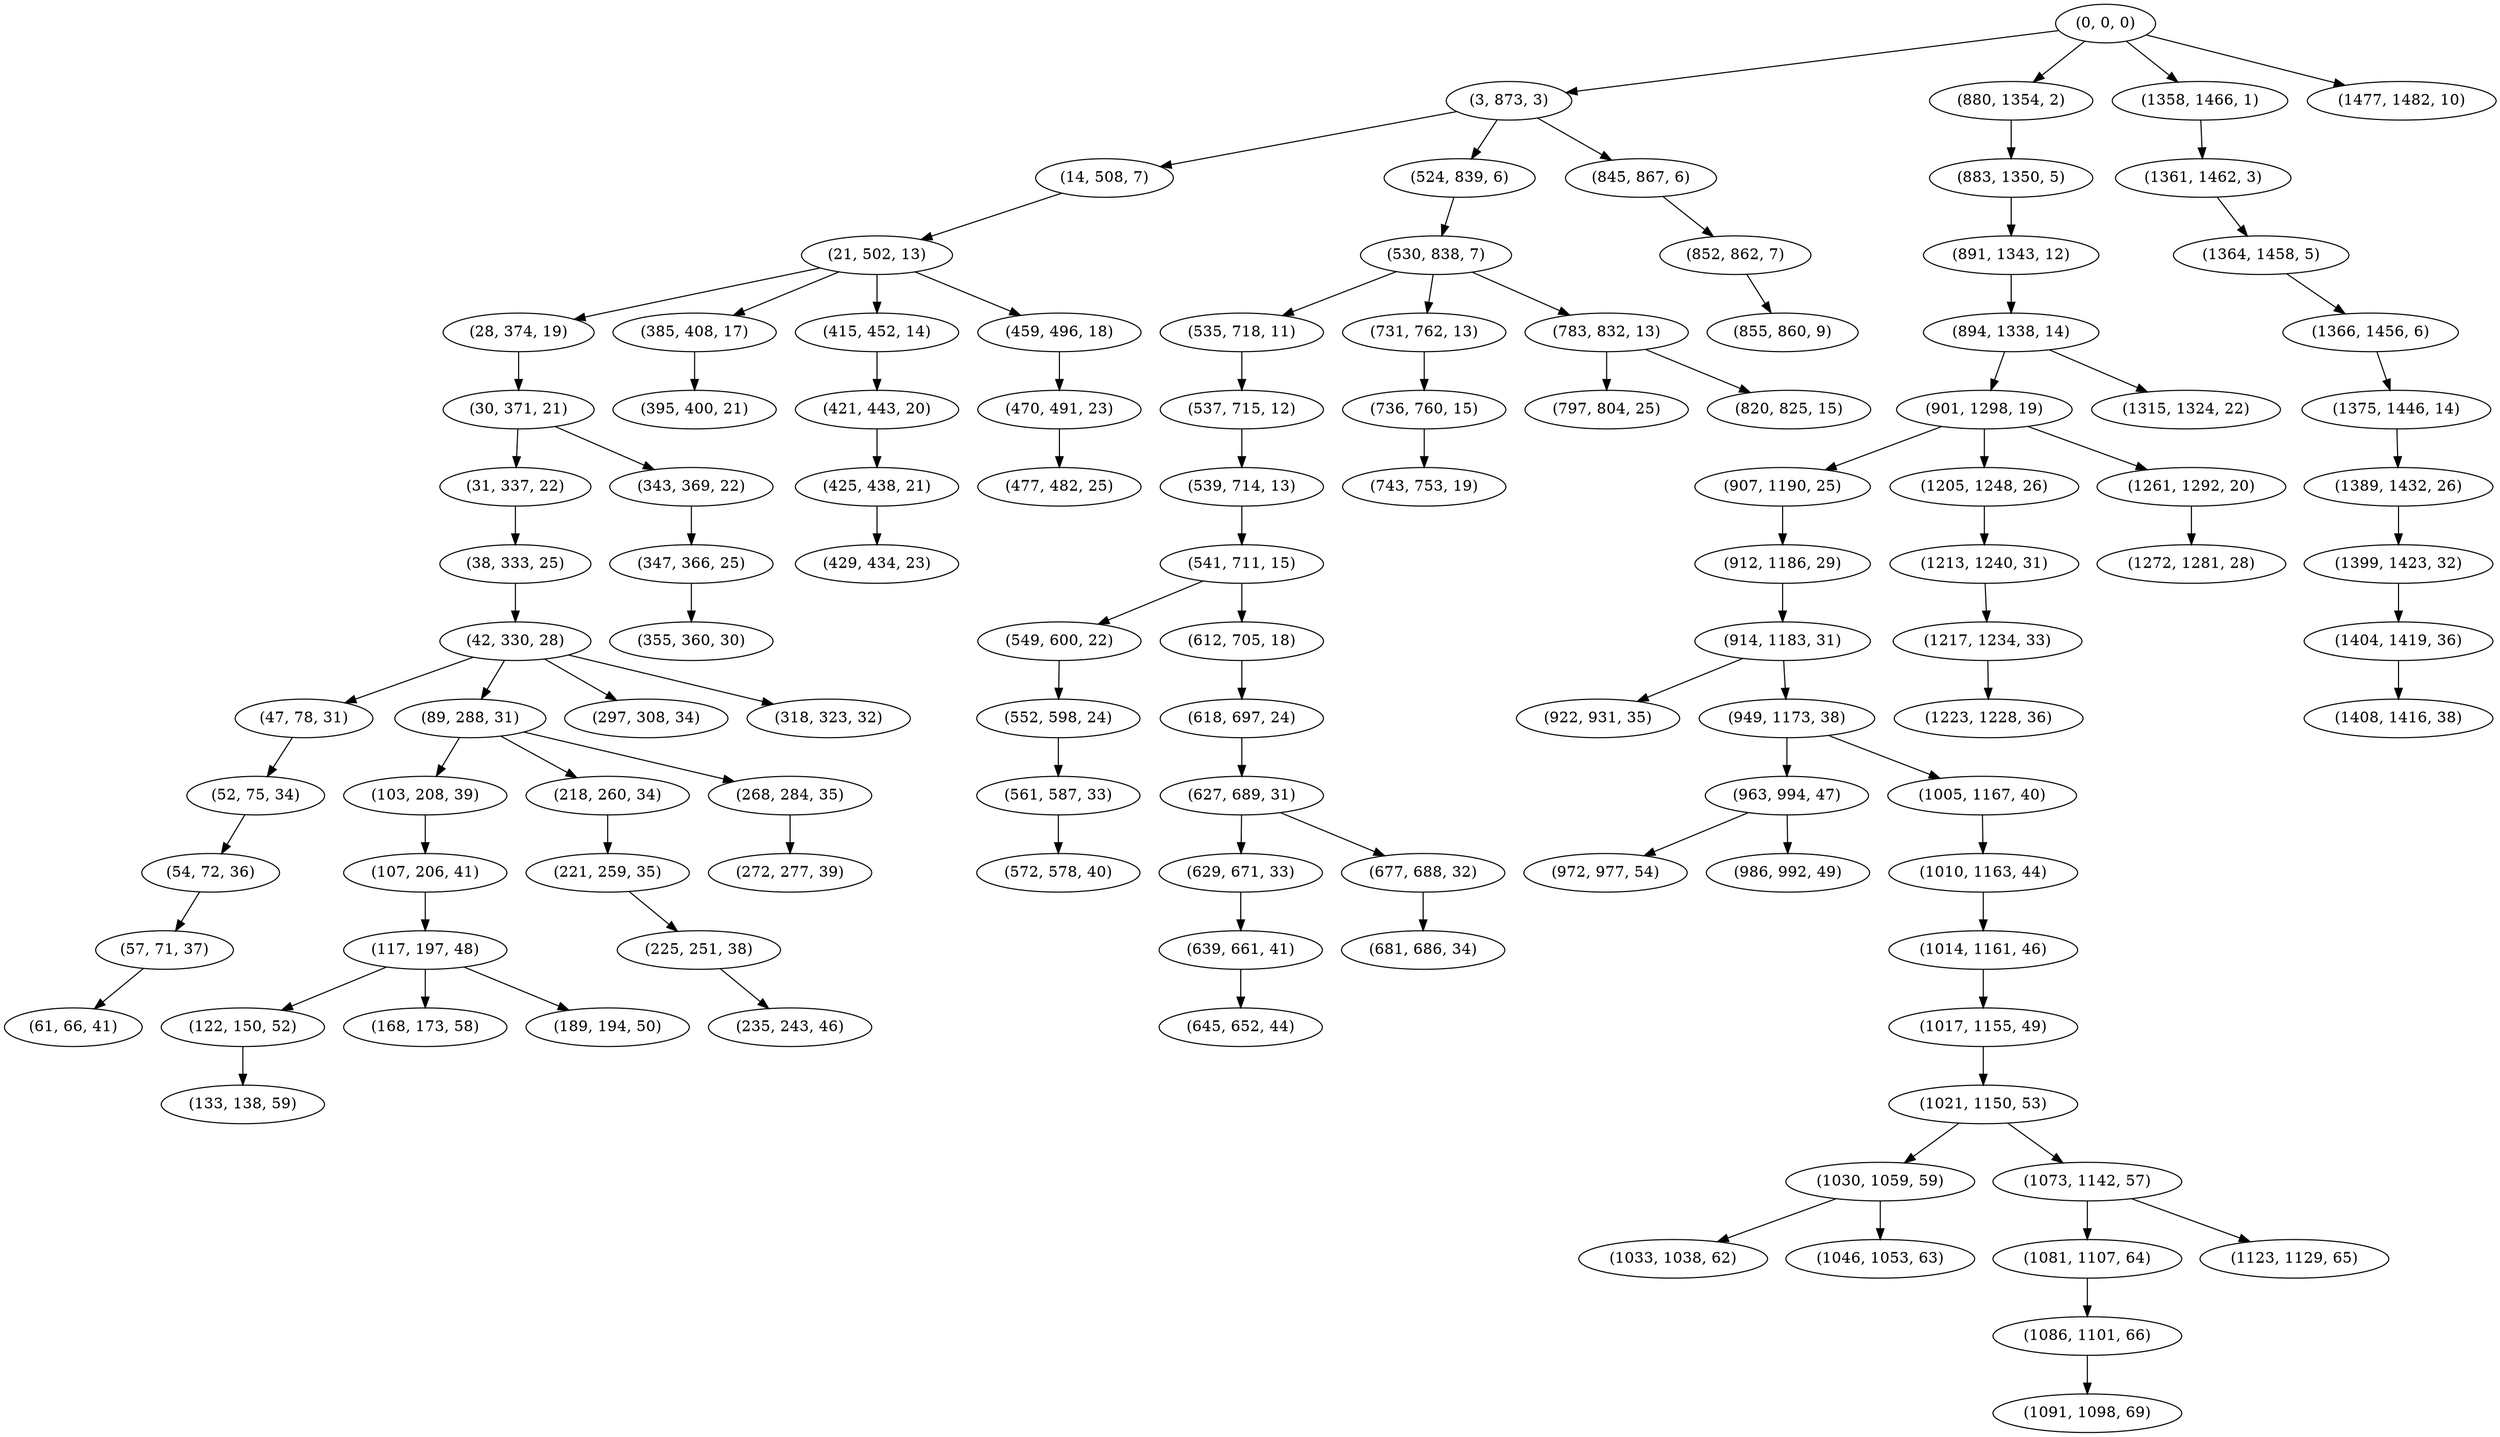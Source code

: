 digraph tree {
    "(0, 0, 0)";
    "(3, 873, 3)";
    "(14, 508, 7)";
    "(21, 502, 13)";
    "(28, 374, 19)";
    "(30, 371, 21)";
    "(31, 337, 22)";
    "(38, 333, 25)";
    "(42, 330, 28)";
    "(47, 78, 31)";
    "(52, 75, 34)";
    "(54, 72, 36)";
    "(57, 71, 37)";
    "(61, 66, 41)";
    "(89, 288, 31)";
    "(103, 208, 39)";
    "(107, 206, 41)";
    "(117, 197, 48)";
    "(122, 150, 52)";
    "(133, 138, 59)";
    "(168, 173, 58)";
    "(189, 194, 50)";
    "(218, 260, 34)";
    "(221, 259, 35)";
    "(225, 251, 38)";
    "(235, 243, 46)";
    "(268, 284, 35)";
    "(272, 277, 39)";
    "(297, 308, 34)";
    "(318, 323, 32)";
    "(343, 369, 22)";
    "(347, 366, 25)";
    "(355, 360, 30)";
    "(385, 408, 17)";
    "(395, 400, 21)";
    "(415, 452, 14)";
    "(421, 443, 20)";
    "(425, 438, 21)";
    "(429, 434, 23)";
    "(459, 496, 18)";
    "(470, 491, 23)";
    "(477, 482, 25)";
    "(524, 839, 6)";
    "(530, 838, 7)";
    "(535, 718, 11)";
    "(537, 715, 12)";
    "(539, 714, 13)";
    "(541, 711, 15)";
    "(549, 600, 22)";
    "(552, 598, 24)";
    "(561, 587, 33)";
    "(572, 578, 40)";
    "(612, 705, 18)";
    "(618, 697, 24)";
    "(627, 689, 31)";
    "(629, 671, 33)";
    "(639, 661, 41)";
    "(645, 652, 44)";
    "(677, 688, 32)";
    "(681, 686, 34)";
    "(731, 762, 13)";
    "(736, 760, 15)";
    "(743, 753, 19)";
    "(783, 832, 13)";
    "(797, 804, 25)";
    "(820, 825, 15)";
    "(845, 867, 6)";
    "(852, 862, 7)";
    "(855, 860, 9)";
    "(880, 1354, 2)";
    "(883, 1350, 5)";
    "(891, 1343, 12)";
    "(894, 1338, 14)";
    "(901, 1298, 19)";
    "(907, 1190, 25)";
    "(912, 1186, 29)";
    "(914, 1183, 31)";
    "(922, 931, 35)";
    "(949, 1173, 38)";
    "(963, 994, 47)";
    "(972, 977, 54)";
    "(986, 992, 49)";
    "(1005, 1167, 40)";
    "(1010, 1163, 44)";
    "(1014, 1161, 46)";
    "(1017, 1155, 49)";
    "(1021, 1150, 53)";
    "(1030, 1059, 59)";
    "(1033, 1038, 62)";
    "(1046, 1053, 63)";
    "(1073, 1142, 57)";
    "(1081, 1107, 64)";
    "(1086, 1101, 66)";
    "(1091, 1098, 69)";
    "(1123, 1129, 65)";
    "(1205, 1248, 26)";
    "(1213, 1240, 31)";
    "(1217, 1234, 33)";
    "(1223, 1228, 36)";
    "(1261, 1292, 20)";
    "(1272, 1281, 28)";
    "(1315, 1324, 22)";
    "(1358, 1466, 1)";
    "(1361, 1462, 3)";
    "(1364, 1458, 5)";
    "(1366, 1456, 6)";
    "(1375, 1446, 14)";
    "(1389, 1432, 26)";
    "(1399, 1423, 32)";
    "(1404, 1419, 36)";
    "(1408, 1416, 38)";
    "(1477, 1482, 10)";
    "(0, 0, 0)" -> "(3, 873, 3)";
    "(0, 0, 0)" -> "(880, 1354, 2)";
    "(0, 0, 0)" -> "(1358, 1466, 1)";
    "(0, 0, 0)" -> "(1477, 1482, 10)";
    "(3, 873, 3)" -> "(14, 508, 7)";
    "(3, 873, 3)" -> "(524, 839, 6)";
    "(3, 873, 3)" -> "(845, 867, 6)";
    "(14, 508, 7)" -> "(21, 502, 13)";
    "(21, 502, 13)" -> "(28, 374, 19)";
    "(21, 502, 13)" -> "(385, 408, 17)";
    "(21, 502, 13)" -> "(415, 452, 14)";
    "(21, 502, 13)" -> "(459, 496, 18)";
    "(28, 374, 19)" -> "(30, 371, 21)";
    "(30, 371, 21)" -> "(31, 337, 22)";
    "(30, 371, 21)" -> "(343, 369, 22)";
    "(31, 337, 22)" -> "(38, 333, 25)";
    "(38, 333, 25)" -> "(42, 330, 28)";
    "(42, 330, 28)" -> "(47, 78, 31)";
    "(42, 330, 28)" -> "(89, 288, 31)";
    "(42, 330, 28)" -> "(297, 308, 34)";
    "(42, 330, 28)" -> "(318, 323, 32)";
    "(47, 78, 31)" -> "(52, 75, 34)";
    "(52, 75, 34)" -> "(54, 72, 36)";
    "(54, 72, 36)" -> "(57, 71, 37)";
    "(57, 71, 37)" -> "(61, 66, 41)";
    "(89, 288, 31)" -> "(103, 208, 39)";
    "(89, 288, 31)" -> "(218, 260, 34)";
    "(89, 288, 31)" -> "(268, 284, 35)";
    "(103, 208, 39)" -> "(107, 206, 41)";
    "(107, 206, 41)" -> "(117, 197, 48)";
    "(117, 197, 48)" -> "(122, 150, 52)";
    "(117, 197, 48)" -> "(168, 173, 58)";
    "(117, 197, 48)" -> "(189, 194, 50)";
    "(122, 150, 52)" -> "(133, 138, 59)";
    "(218, 260, 34)" -> "(221, 259, 35)";
    "(221, 259, 35)" -> "(225, 251, 38)";
    "(225, 251, 38)" -> "(235, 243, 46)";
    "(268, 284, 35)" -> "(272, 277, 39)";
    "(343, 369, 22)" -> "(347, 366, 25)";
    "(347, 366, 25)" -> "(355, 360, 30)";
    "(385, 408, 17)" -> "(395, 400, 21)";
    "(415, 452, 14)" -> "(421, 443, 20)";
    "(421, 443, 20)" -> "(425, 438, 21)";
    "(425, 438, 21)" -> "(429, 434, 23)";
    "(459, 496, 18)" -> "(470, 491, 23)";
    "(470, 491, 23)" -> "(477, 482, 25)";
    "(524, 839, 6)" -> "(530, 838, 7)";
    "(530, 838, 7)" -> "(535, 718, 11)";
    "(530, 838, 7)" -> "(731, 762, 13)";
    "(530, 838, 7)" -> "(783, 832, 13)";
    "(535, 718, 11)" -> "(537, 715, 12)";
    "(537, 715, 12)" -> "(539, 714, 13)";
    "(539, 714, 13)" -> "(541, 711, 15)";
    "(541, 711, 15)" -> "(549, 600, 22)";
    "(541, 711, 15)" -> "(612, 705, 18)";
    "(549, 600, 22)" -> "(552, 598, 24)";
    "(552, 598, 24)" -> "(561, 587, 33)";
    "(561, 587, 33)" -> "(572, 578, 40)";
    "(612, 705, 18)" -> "(618, 697, 24)";
    "(618, 697, 24)" -> "(627, 689, 31)";
    "(627, 689, 31)" -> "(629, 671, 33)";
    "(627, 689, 31)" -> "(677, 688, 32)";
    "(629, 671, 33)" -> "(639, 661, 41)";
    "(639, 661, 41)" -> "(645, 652, 44)";
    "(677, 688, 32)" -> "(681, 686, 34)";
    "(731, 762, 13)" -> "(736, 760, 15)";
    "(736, 760, 15)" -> "(743, 753, 19)";
    "(783, 832, 13)" -> "(797, 804, 25)";
    "(783, 832, 13)" -> "(820, 825, 15)";
    "(845, 867, 6)" -> "(852, 862, 7)";
    "(852, 862, 7)" -> "(855, 860, 9)";
    "(880, 1354, 2)" -> "(883, 1350, 5)";
    "(883, 1350, 5)" -> "(891, 1343, 12)";
    "(891, 1343, 12)" -> "(894, 1338, 14)";
    "(894, 1338, 14)" -> "(901, 1298, 19)";
    "(894, 1338, 14)" -> "(1315, 1324, 22)";
    "(901, 1298, 19)" -> "(907, 1190, 25)";
    "(901, 1298, 19)" -> "(1205, 1248, 26)";
    "(901, 1298, 19)" -> "(1261, 1292, 20)";
    "(907, 1190, 25)" -> "(912, 1186, 29)";
    "(912, 1186, 29)" -> "(914, 1183, 31)";
    "(914, 1183, 31)" -> "(922, 931, 35)";
    "(914, 1183, 31)" -> "(949, 1173, 38)";
    "(949, 1173, 38)" -> "(963, 994, 47)";
    "(949, 1173, 38)" -> "(1005, 1167, 40)";
    "(963, 994, 47)" -> "(972, 977, 54)";
    "(963, 994, 47)" -> "(986, 992, 49)";
    "(1005, 1167, 40)" -> "(1010, 1163, 44)";
    "(1010, 1163, 44)" -> "(1014, 1161, 46)";
    "(1014, 1161, 46)" -> "(1017, 1155, 49)";
    "(1017, 1155, 49)" -> "(1021, 1150, 53)";
    "(1021, 1150, 53)" -> "(1030, 1059, 59)";
    "(1021, 1150, 53)" -> "(1073, 1142, 57)";
    "(1030, 1059, 59)" -> "(1033, 1038, 62)";
    "(1030, 1059, 59)" -> "(1046, 1053, 63)";
    "(1073, 1142, 57)" -> "(1081, 1107, 64)";
    "(1073, 1142, 57)" -> "(1123, 1129, 65)";
    "(1081, 1107, 64)" -> "(1086, 1101, 66)";
    "(1086, 1101, 66)" -> "(1091, 1098, 69)";
    "(1205, 1248, 26)" -> "(1213, 1240, 31)";
    "(1213, 1240, 31)" -> "(1217, 1234, 33)";
    "(1217, 1234, 33)" -> "(1223, 1228, 36)";
    "(1261, 1292, 20)" -> "(1272, 1281, 28)";
    "(1358, 1466, 1)" -> "(1361, 1462, 3)";
    "(1361, 1462, 3)" -> "(1364, 1458, 5)";
    "(1364, 1458, 5)" -> "(1366, 1456, 6)";
    "(1366, 1456, 6)" -> "(1375, 1446, 14)";
    "(1375, 1446, 14)" -> "(1389, 1432, 26)";
    "(1389, 1432, 26)" -> "(1399, 1423, 32)";
    "(1399, 1423, 32)" -> "(1404, 1419, 36)";
    "(1404, 1419, 36)" -> "(1408, 1416, 38)";
}
